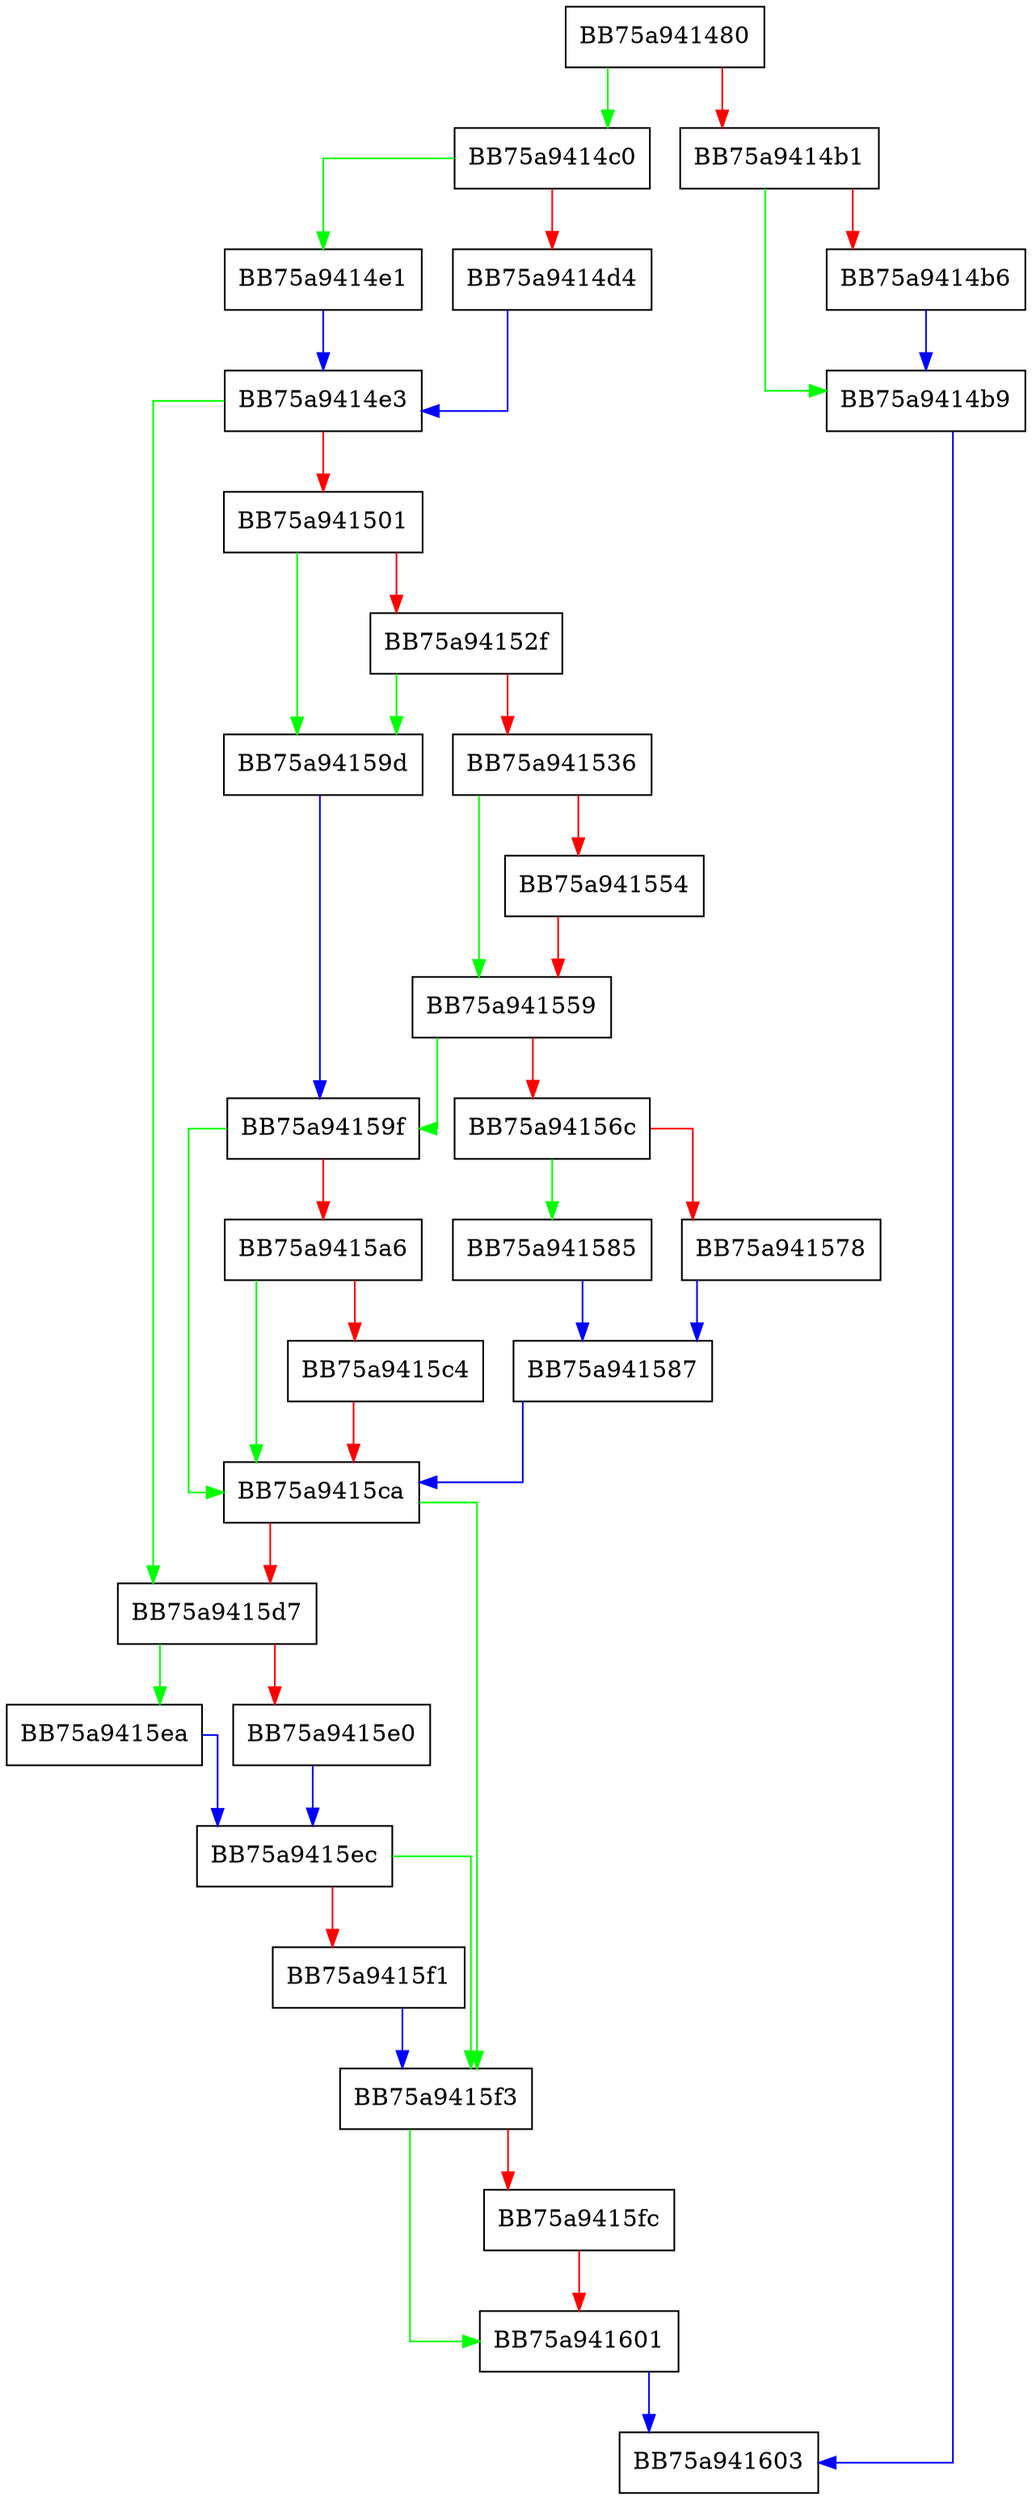 digraph get_encoded_offset {
  node [shape="box"];
  graph [splines=ortho];
  BB75a941480 -> BB75a9414c0 [color="green"];
  BB75a941480 -> BB75a9414b1 [color="red"];
  BB75a9414b1 -> BB75a9414b9 [color="green"];
  BB75a9414b1 -> BB75a9414b6 [color="red"];
  BB75a9414b6 -> BB75a9414b9 [color="blue"];
  BB75a9414b9 -> BB75a941603 [color="blue"];
  BB75a9414c0 -> BB75a9414e1 [color="green"];
  BB75a9414c0 -> BB75a9414d4 [color="red"];
  BB75a9414d4 -> BB75a9414e3 [color="blue"];
  BB75a9414e1 -> BB75a9414e3 [color="blue"];
  BB75a9414e3 -> BB75a9415d7 [color="green"];
  BB75a9414e3 -> BB75a941501 [color="red"];
  BB75a941501 -> BB75a94159d [color="green"];
  BB75a941501 -> BB75a94152f [color="red"];
  BB75a94152f -> BB75a94159d [color="green"];
  BB75a94152f -> BB75a941536 [color="red"];
  BB75a941536 -> BB75a941559 [color="green"];
  BB75a941536 -> BB75a941554 [color="red"];
  BB75a941554 -> BB75a941559 [color="red"];
  BB75a941559 -> BB75a94159f [color="green"];
  BB75a941559 -> BB75a94156c [color="red"];
  BB75a94156c -> BB75a941585 [color="green"];
  BB75a94156c -> BB75a941578 [color="red"];
  BB75a941578 -> BB75a941587 [color="blue"];
  BB75a941585 -> BB75a941587 [color="blue"];
  BB75a941587 -> BB75a9415ca [color="blue"];
  BB75a94159d -> BB75a94159f [color="blue"];
  BB75a94159f -> BB75a9415ca [color="green"];
  BB75a94159f -> BB75a9415a6 [color="red"];
  BB75a9415a6 -> BB75a9415ca [color="green"];
  BB75a9415a6 -> BB75a9415c4 [color="red"];
  BB75a9415c4 -> BB75a9415ca [color="red"];
  BB75a9415ca -> BB75a9415f3 [color="green"];
  BB75a9415ca -> BB75a9415d7 [color="red"];
  BB75a9415d7 -> BB75a9415ea [color="green"];
  BB75a9415d7 -> BB75a9415e0 [color="red"];
  BB75a9415e0 -> BB75a9415ec [color="blue"];
  BB75a9415ea -> BB75a9415ec [color="blue"];
  BB75a9415ec -> BB75a9415f3 [color="green"];
  BB75a9415ec -> BB75a9415f1 [color="red"];
  BB75a9415f1 -> BB75a9415f3 [color="blue"];
  BB75a9415f3 -> BB75a941601 [color="green"];
  BB75a9415f3 -> BB75a9415fc [color="red"];
  BB75a9415fc -> BB75a941601 [color="red"];
  BB75a941601 -> BB75a941603 [color="blue"];
}